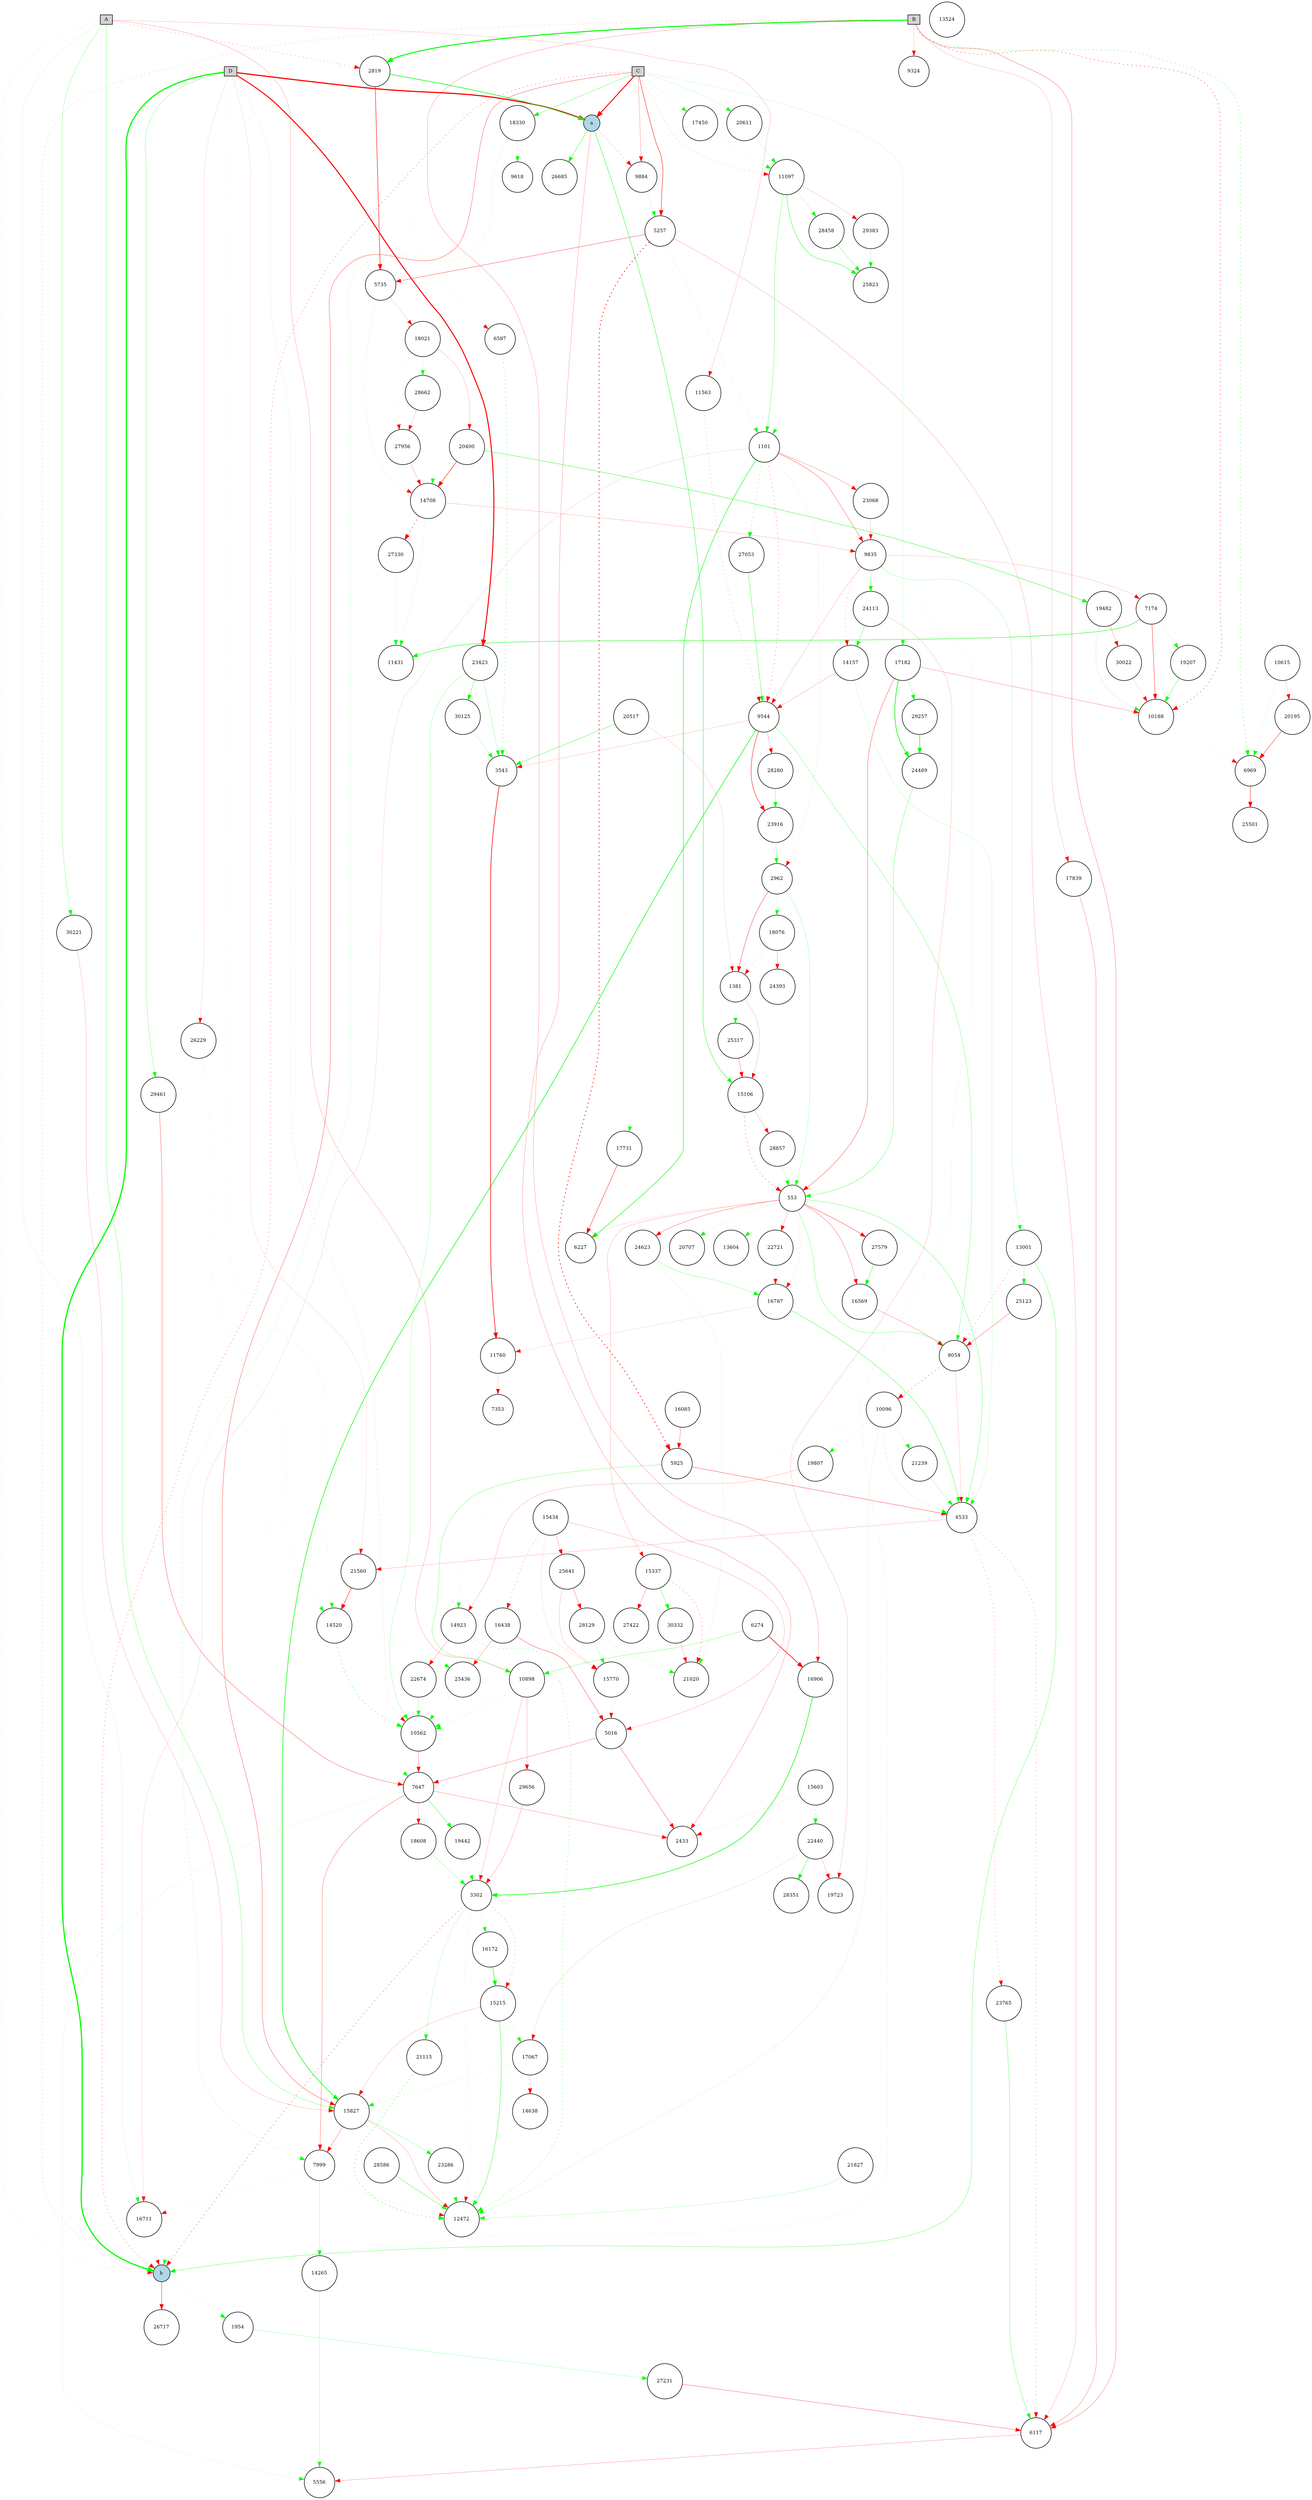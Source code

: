 digraph {
	node [fontsize=9 height=0.2 shape=circle width=0.2]
	A [fillcolor=lightgray shape=box style=filled]
	B [fillcolor=lightgray shape=box style=filled]
	C [fillcolor=lightgray shape=box style=filled]
	D [fillcolor=lightgray shape=box style=filled]
	a [fillcolor=lightblue style=filled]
	b [fillcolor=lightblue style=filled]
	7174 [fillcolor=white style=filled]
	16906 [fillcolor=white style=filled]
	30221 [fillcolor=white style=filled]
	19482 [fillcolor=white style=filled]
	21020 [fillcolor=white style=filled]
	23068 [fillcolor=white style=filled]
	25123 [fillcolor=white style=filled]
	20517 [fillcolor=white style=filled]
	553 [fillcolor=white style=filled]
	17450 [fillcolor=white style=filled]
	25641 [fillcolor=white style=filled]
	24623 [fillcolor=white style=filled]
	24113 [fillcolor=white style=filled]
	16438 [fillcolor=white style=filled]
	21560 [fillcolor=white style=filled]
	26685 [fillcolor=white style=filled]
	29257 [fillcolor=white style=filled]
	15434 [fillcolor=white style=filled]
	14923 [fillcolor=white style=filled]
	1101 [fillcolor=white style=filled]
	6227 [fillcolor=white style=filled]
	26717 [fillcolor=white style=filled]
	27231 [fillcolor=white style=filled]
	18021 [fillcolor=white style=filled]
	5735 [fillcolor=white style=filled]
	9835 [fillcolor=white style=filled]
	9324 [fillcolor=white style=filled]
	26229 [fillcolor=white style=filled]
	28280 [fillcolor=white style=filled]
	21115 [fillcolor=white style=filled]
	30332 [fillcolor=white style=filled]
	6274 [fillcolor=white style=filled]
	20611 [fillcolor=white style=filled]
	5257 [fillcolor=white style=filled]
	22674 [fillcolor=white style=filled]
	10898 [fillcolor=white style=filled]
	18076 [fillcolor=white style=filled]
	9884 [fillcolor=white style=filled]
	11431 [fillcolor=white style=filled]
	17067 [fillcolor=white style=filled]
	18608 [fillcolor=white style=filled]
	12472 [fillcolor=white style=filled]
	7353 [fillcolor=white style=filled]
	16569 [fillcolor=white style=filled]
	14520 [fillcolor=white style=filled]
	28857 [fillcolor=white style=filled]
	28351 [fillcolor=white style=filled]
	22721 [fillcolor=white style=filled]
	27330 [fillcolor=white style=filled]
	29383 [fillcolor=white style=filled]
	13001 [fillcolor=white style=filled]
	13524 [fillcolor=white style=filled]
	16085 [fillcolor=white style=filled]
	23765 [fillcolor=white style=filled]
	25823 [fillcolor=white style=filled]
	20707 [fillcolor=white style=filled]
	20195 [fillcolor=white style=filled]
	25317 [fillcolor=white style=filled]
	3302 [fillcolor=white style=filled]
	15603 [fillcolor=white style=filled]
	23286 [fillcolor=white style=filled]
	21239 [fillcolor=white style=filled]
	15106 [fillcolor=white style=filled]
	2819 [fillcolor=white style=filled]
	19207 [fillcolor=white style=filled]
	19723 [fillcolor=white style=filled]
	29461 [fillcolor=white style=filled]
	17182 [fillcolor=white style=filled]
	27422 [fillcolor=white style=filled]
	13604 [fillcolor=white style=filled]
	5925 [fillcolor=white style=filled]
	28458 [fillcolor=white style=filled]
	11563 [fillcolor=white style=filled]
	16172 [fillcolor=white style=filled]
	14638 [fillcolor=white style=filled]
	27956 [fillcolor=white style=filled]
	6969 [fillcolor=white style=filled]
	7999 [fillcolor=white style=filled]
	10562 [fillcolor=white style=filled]
	17731 [fillcolor=white style=filled]
	21827 [fillcolor=white style=filled]
	30022 [fillcolor=white style=filled]
	16711 [fillcolor=white style=filled]
	9544 [fillcolor=white style=filled]
	24393 [fillcolor=white style=filled]
	14157 [fillcolor=white style=filled]
	11097 [fillcolor=white style=filled]
	25436 [fillcolor=white style=filled]
	19807 [fillcolor=white style=filled]
	1381 [fillcolor=white style=filled]
	23916 [fillcolor=white style=filled]
	15215 [fillcolor=white style=filled]
	10096 [fillcolor=white style=filled]
	14708 [fillcolor=white style=filled]
	8054 [fillcolor=white style=filled]
	10615 [fillcolor=white style=filled]
	23423 [fillcolor=white style=filled]
	2433 [fillcolor=white style=filled]
	2962 [fillcolor=white style=filled]
	16787 [fillcolor=white style=filled]
	9618 [fillcolor=white style=filled]
	5016 [fillcolor=white style=filled]
	18330 [fillcolor=white style=filled]
	15770 [fillcolor=white style=filled]
	25501 [fillcolor=white style=filled]
	1954 [fillcolor=white style=filled]
	22440 [fillcolor=white style=filled]
	24489 [fillcolor=white style=filled]
	28586 [fillcolor=white style=filled]
	27053 [fillcolor=white style=filled]
	30125 [fillcolor=white style=filled]
	17839 [fillcolor=white style=filled]
	20400 [fillcolor=white style=filled]
	5556 [fillcolor=white style=filled]
	4533 [fillcolor=white style=filled]
	14265 [fillcolor=white style=filled]
	6587 [fillcolor=white style=filled]
	27579 [fillcolor=white style=filled]
	10188 [fillcolor=white style=filled]
	15827 [fillcolor=white style=filled]
	3543 [fillcolor=white style=filled]
	29656 [fillcolor=white style=filled]
	7647 [fillcolor=white style=filled]
	28129 [fillcolor=white style=filled]
	6117 [fillcolor=white style=filled]
	15337 [fillcolor=white style=filled]
	11760 [fillcolor=white style=filled]
	19442 [fillcolor=white style=filled]
	28662 [fillcolor=white style=filled]
	D -> 23423 [color=red penwidth=1.887199968423868 style=solid]
	7174 -> 11431 [color=green penwidth=0.7416233952552351 style=solid]
	16711 -> b [color=red penwidth=0.10088848078351019 style=dotted]
	2819 -> a [color=green penwidth=1.0978858406824439 style=solid]
	9544 -> 8054 [color=green penwidth=0.36768001732842603 style=solid]
	7647 -> 18608 [color=red penwidth=0.2006904670442527 style=solid]
	5735 -> 18021 [color=red penwidth=0.15744386876757338 style=solid]
	24623 -> 21020 [color=green penwidth=0.10309751561818149 style=solid]
	15434 -> 5016 [color=red penwidth=0.23637248757751053 style=solid]
	9544 -> 15827 [color=green penwidth=1.0524334525095875 style=solid]
	19442 -> 3302 [color=green penwidth=0.12706480836668327 style=dotted]
	28129 -> 21020 [color=green penwidth=0.11168135433035356 style=solid]
	7999 -> 14265 [color=green penwidth=0.316650439398452 style=solid]
	5257 -> 5925 [color=red penwidth=1.435497064148095 style=dotted]
	10096 -> 12472 [color=green penwidth=0.13890820873829512 style=solid]
	a -> 26685 [color=green penwidth=0.5795718082660899 style=solid]
	10096 -> 19807 [color=green penwidth=0.2641384310630459 style=dotted]
	1101 -> b [color=green penwidth=0.10166164227163532 style=dotted]
	16172 -> 15215 [color=green penwidth=0.8972333301344314 style=solid]
	22440 -> 28351 [color=green penwidth=0.5555740089437402 style=solid]
	23916 -> 2962 [color=green penwidth=0.33187702051072543 style=solid]
	11097 -> 25823 [color=green penwidth=0.6093201466809313 style=solid]
	15827 -> 12472 [color=red penwidth=0.24468464002936063 style=solid]
	25436 -> 10562 [color=green penwidth=0.13396951287305542 style=dotted]
	18021 -> 14708 [color=green penwidth=0.15937274459714404 style=dotted]
	1101 -> 16711 [color=red penwidth=0.13590033582034428 style=solid]
	1101 -> 2962 [color=red penwidth=0.2082827266399197 style=dotted]
	10898 -> 29656 [color=red penwidth=0.26690978647035 style=solid]
	3302 -> 21115 [color=green penwidth=0.22854328122440185 style=solid]
	15215 -> 15827 [color=red penwidth=0.19110682821407443 style=solid]
	1101 -> 9835 [color=red penwidth=0.44010650002179275 style=solid]
	16569 -> 8054 [color=red penwidth=0.3307842689435224 style=solid]
	18076 -> 1381 [color=red penwidth=0.22246412435749854 style=dotted]
	B -> 9324 [color=red penwidth=0.17242420888655643 style=solid]
	9544 -> 28280 [color=red penwidth=0.27354535520795376 style=solid]
	21115 -> 12472 [color=green penwidth=0.7781728877681405 style=dotted]
	22440 -> 17067 [color=red penwidth=0.13103476073868378 style=solid]
	27956 -> 14708 [color=red penwidth=0.2825409534287885 style=solid]
	C -> b [color=red penwidth=0.49338161128630453 style=dotted]
	2962 -> 18076 [color=green penwidth=0.1400223116757557 style=solid]
	15106 -> 28857 [color=red penwidth=0.27065958886952185 style=solid]
	2819 -> 5735 [color=red penwidth=0.8473386781819982 style=solid]
	A -> 15827 [color=green penwidth=0.3615419966176314 style=solid]
	B -> 6969 [color=green penwidth=0.6137453981000002 style=dotted]
	19482 -> 30022 [color=red penwidth=0.3021943681690212 style=solid]
	9835 -> 14157 [color=red penwidth=0.30253266812653734 style=dotted]
	5735 -> 14708 [color=red penwidth=0.1835570439166077 style=dotted]
	28662 -> 27956 [color=red penwidth=0.21809425948532715 style=solid]
	553 -> 27579 [color=red penwidth=0.5305378924599384 style=solid]
	10562 -> 7647 [color=red penwidth=0.3675993267028872 style=solid]
	16438 -> 5016 [color=red penwidth=0.48878231470805955 style=solid]
	B -> 2819 [color=green penwidth=1.873268969788811 style=solid]
	22440 -> 19723 [color=red penwidth=0.27358481555067693 style=solid]
	9835 -> 13001 [color=green penwidth=0.24194780770849553 style=solid]
	C -> 17450 [color=green penwidth=0.10513244025059801 style=solid]
	24489 -> 553 [color=green penwidth=0.4290040092467283 style=solid]
	A -> 2819 [color=red penwidth=0.38347795311305055 style=dotted]
	10898 -> 3302 [color=red penwidth=0.2186611474664828 style=solid]
	D -> b [color=green penwidth=2.257147839275977 style=solid]
	4533 -> 6117 [color=red penwidth=0.36756248776789846 style=dotted]
	18021 -> 28662 [color=green penwidth=0.16354374118834855 style=solid]
	14923 -> 22674 [color=red penwidth=0.2836460381008111 style=solid]
	20517 -> 3543 [color=green penwidth=0.49379554240364043 style=solid]
	17067 -> 15827 [color=green penwidth=0.361233630380309 style=dotted]
	4533 -> 21560 [color=red penwidth=0.22733200110739935 style=solid]
	b -> 1954 [color=green penwidth=0.3289471786206368 style=dotted]
	15770 -> 5016 [color=red penwidth=0.1701271039560059 style=dotted]
	17067 -> 14638 [color=red penwidth=0.6805343007205783 style=dotted]
	9544 -> 3543 [color=red penwidth=0.1819987769321046 style=solid]
	6274 -> 10898 [color=green penwidth=0.35521563004188017 style=solid]
	9835 -> 9544 [color=red penwidth=0.21155956398157907 style=solid]
	10096 -> 21239 [color=green penwidth=0.42280871088441285 style=dotted]
	30125 -> 3543 [color=green penwidth=0.22505289438936266 style=solid]
	21560 -> 14520 [color=red penwidth=0.7658775183651195 style=solid]
	3302 -> 12472 [color=red penwidth=0.1419667971126789 style=dotted]
	23423 -> 10562 [color=green penwidth=0.2715858405572428 style=solid]
	C -> 20611 [color=green penwidth=0.15255762423504077 style=solid]
	7647 -> 5556 [color=green penwidth=0.349003838848996 style=dotted]
	553 -> 16569 [color=red penwidth=0.39730636854115087 style=solid]
	15434 -> 25641 [color=red penwidth=0.30166421279854816 style=solid]
	7999 -> 16711 [color=red penwidth=0.13515449381727682 style=dotted]
	25641 -> 15770 [color=red penwidth=0.21974521354305038 style=solid]
	B -> b [color=red penwidth=0.2638313019229394 style=dotted]
	553 -> 16787 [color=red penwidth=0.2308434388980595 style=dotted]
	20517 -> 1381 [color=red penwidth=0.1508304689289259 style=solid]
	1101 -> 17731 [color=green penwidth=0.16644747124795584 style=dotted]
	1954 -> 27231 [color=green penwidth=0.2521687644836943 style=solid]
	A -> 16711 [color=green penwidth=0.11928032286738127 style=solid]
	13001 -> 8054 [color=red penwidth=0.40096906240318975 style=dotted]
	553 -> 15337 [color=red penwidth=0.23210719439071467 style=solid]
	15337 -> 30332 [color=green penwidth=0.44847331858926065 style=solid]
	D -> 26229 [color=red penwidth=0.1269775081756008 style=solid]
	15215 -> 17067 [color=green penwidth=0.10388542107018908 style=solid]
	14265 -> 5556 [color=green penwidth=0.21710043317040956 style=solid]
	24623 -> 16787 [color=green penwidth=0.3176037354873633 style=solid]
	2962 -> 1381 [color=red penwidth=0.5552647725710768 style=solid]
	26229 -> 14520 [color=green penwidth=0.2030977904301245 style=dotted]
	20400 -> 19482 [color=green penwidth=0.5838332166952153 style=solid]
	18608 -> 3302 [color=green penwidth=0.2870129559382958 style=solid]
	15827 -> 7999 [color=red penwidth=0.381181299452408 style=solid]
	6587 -> 3543 [color=green penwidth=0.5651575913593463 style=dotted]
	7647 -> 2433 [color=red penwidth=0.297148647262392 style=solid]
	B -> 10188 [color=red penwidth=0.695614820198261 style=dotted]
	24113 -> 19723 [color=red penwidth=0.1900987648331136 style=solid]
	5925 -> 10898 [color=green penwidth=0.36363814114649773 style=solid]
	29257 -> 24489 [color=green penwidth=1.0013828093226296 style=solid]
	17182 -> 10188 [color=red penwidth=0.31768443224510035 style=solid]
	D -> 29461 [color=green penwidth=0.33028817187724446 style=solid]
	29383 -> 25823 [color=green penwidth=0.25565414982446977 style=solid]
	15434 -> 15770 [color=red penwidth=0.10636314909048891 style=solid]
	b -> 26717 [color=red penwidth=0.6341918691593251 style=solid]
	553 -> 6227 [color=red penwidth=0.11809692865505138 style=solid]
	5016 -> 7647 [color=red penwidth=0.36161548594561266 style=solid]
	6969 -> 25501 [color=red penwidth=0.6533642864149724 style=solid]
	10096 -> 14923 [color=green penwidth=0.18494257863053754 style=dotted]
	1381 -> 25317 [color=green penwidth=0.11780355808494414 style=dotted]
	18021 -> 20400 [color=red penwidth=0.22190338799142884 style=solid]
	C -> 5257 [color=red penwidth=0.7390393621435654 style=solid]
	14520 -> 25436 [color=green penwidth=0.19863365620868983 style=dotted]
	7174 -> 10188 [color=red penwidth=0.5969205835738614 style=solid]
	C -> a [color=red penwidth=1.6898140597801126 style=solid]
	22674 -> 10562 [color=green penwidth=0.2772642504836387 style=solid]
	18021 -> 27956 [color=red penwidth=0.10172819355494706 style=dotted]
	29461 -> 7647 [color=red penwidth=0.45772279021517115 style=solid]
	C -> 11097 [color=red penwidth=0.26788289449081126 style=dotted]
	14157 -> 4533 [color=green penwidth=0.17172986943496826 style=solid]
	8054 -> 4533 [color=red penwidth=0.17796056731308915 style=solid]
	11097 -> 28458 [color=green penwidth=0.21408743735161032 style=solid]
	27330 -> 11431 [color=green penwidth=0.24128644170811825 style=dotted]
	20195 -> 6969 [color=red penwidth=0.5968755989494227 style=solid]
	15106 -> 553 [color=red penwidth=0.596050596394988 style=dotted]
	10898 -> 10562 [color=green penwidth=0.30132158137424925 style=dotted]
	17182 -> 553 [color=red penwidth=0.4855204310879516 style=solid]
	D -> a [color=red penwidth=2.149186428515756 style=solid]
	9835 -> b [color=green penwidth=0.2699429318662361 style=dotted]
	10096 -> 4533 [color=green penwidth=0.41809301145644073 style=dotted]
	16085 -> 5925 [color=red penwidth=0.38838771951135076 style=solid]
	553 -> 13604 [color=green penwidth=0.1336283325985258 style=dotted]
	30022 -> 10188 [color=red penwidth=0.13466641134787088 style=solid]
	16438 -> 25436 [color=red penwidth=0.2894209344088385 style=solid]
	C -> 15827 [color=red penwidth=0.46807753941054486 style=solid]
	17839 -> 6117 [color=red penwidth=0.35673653960156004 style=solid]
	C -> 18330 [color=green penwidth=0.42315200172965584 style=solid]
	5257 -> 5735 [color=red penwidth=0.4911001517411251 style=solid]
	D -> 7647 [color=green penwidth=0.10998093709501572 style=dotted]
	7174 -> 19207 [color=green penwidth=0.4660736174311775 style=dotted]
	23068 -> 9835 [color=red penwidth=0.19143658796848131 style=solid]
	553 -> 24623 [color=red penwidth=0.38358856180326906 style=solid]
	C -> 17182 [color=green penwidth=0.1517213408315194 style=solid]
	553 -> 4533 [color=green penwidth=0.43042825764190684 style=solid]
	27053 -> 9544 [color=green penwidth=0.5149309722504755 style=solid]
	23423 -> 3543 [color=green penwidth=0.2974272923203421 style=solid]
	5016 -> 2433 [color=red penwidth=0.4572350228844414 style=solid]
	D -> 14520 [color=green penwidth=0.21852311353779136 style=dotted]
	28857 -> 553 [color=green penwidth=0.25212032493208125 style=solid]
	14520 -> 10562 [color=green penwidth=0.6948034773415597 style=dotted]
	15603 -> 22440 [color=green penwidth=0.594338449652287 style=dotted]
	19807 -> 14923 [color=red penwidth=0.21850969366060793 style=solid]
	20611 -> 11097 [color=green penwidth=0.1614129747937642 style=solid]
	13001 -> b [color=green penwidth=0.41645215602116326 style=solid]
	16787 -> 11760 [color=red penwidth=0.1366930090117609 style=solid]
	28280 -> 23916 [color=green penwidth=0.3515737545279407 style=solid]
	553 -> 8054 [color=green penwidth=0.36374757742159647 style=solid]
	C -> 9884 [color=red penwidth=0.3105772301857589 style=solid]
	6274 -> 16906 [color=red penwidth=1.1008651328351813 style=solid]
	18330 -> 7999 [color=green penwidth=0.3792269336393702 style=dotted]
	11760 -> 7353 [color=red penwidth=0.17258428452707075 style=solid]
	14708 -> 11431 [color=green penwidth=0.3318341624471166 style=dotted]
	15337 -> 27422 [color=red penwidth=0.35310373147085006 style=solid]
	3302 -> 16172 [color=green penwidth=0.11754631959788683 style=solid]
	15603 -> 2433 [color=red penwidth=0.23335819610236266 style=dotted]
	1381 -> 15106 [color=red penwidth=0.20042709390987795 style=solid]
	9835 -> 7174 [color=red penwidth=0.1888305648353627 style=solid]
	1101 -> 27053 [color=green penwidth=0.5551086225734475 style=dotted]
	3543 -> 11760 [color=red penwidth=1.1164239849223885 style=solid]
	25123 -> 8054 [color=red penwidth=0.40176381648977677 style=solid]
	D -> 21560 [color=red penwidth=0.12188868266723776 style=solid]
	16906 -> 3302 [color=green penwidth=1.0220759425125587 style=solid]
	18076 -> 24393 [color=red penwidth=0.2946003906394922 style=solid]
	14708 -> 9835 [color=red penwidth=0.22088160729505923 style=solid]
	21239 -> 4533 [color=green penwidth=0.26933721755791545 style=solid]
	B -> 6117 [color=red penwidth=0.3827849959739078 style=solid]
	A -> 10898 [color=red penwidth=0.2547301092632709 style=solid]
	3302 -> 15215 [color=red penwidth=0.3637974649737681 style=dotted]
	21827 -> 12472 [color=green penwidth=0.23337075363322177 style=solid]
	27579 -> 16569 [color=green penwidth=0.5592396650569242 style=solid]
	19207 -> 10188 [color=green penwidth=0.4648472358681516 style=solid]
	14157 -> 9544 [color=red penwidth=0.23989225555283142 style=solid]
	7647 -> 19442 [color=green penwidth=0.561642877694599 style=solid]
	9544 -> 23916 [color=red penwidth=0.7483503263469609 style=solid]
	14923 -> 10562 [color=green penwidth=0.17618421009923374 style=dotted]
	27231 -> 6117 [color=red penwidth=0.4337408070163422 style=solid]
	15337 -> 21020 [color=red penwidth=0.5206029848731959 style=dotted]
	10615 -> 20195 [color=red penwidth=0.19983067766111423 style=solid]
	1101 -> 23068 [color=red penwidth=0.3276564239723744 style=solid]
	23423 -> 30125 [color=green penwidth=0.538020800740213 style=solid]
	7999 -> 12472 [color=red penwidth=0.1635586723051492 style=dotted]
	5925 -> 4533 [color=red penwidth=0.49678130025544376 style=solid]
	1101 -> 9544 [color=red penwidth=0.5092322020893167 style=dotted]
	23286 -> 12472 [color=green penwidth=0.12317138350327839 style=dotted]
	15434 -> 16438 [color=red penwidth=0.4004449985237374 style=dotted]
	30221 -> 15827 [color=red penwidth=0.21443236753419495 style=solid]
	29656 -> 3302 [color=red penwidth=0.2787273459710219 style=solid]
	25823 -> 1101 [color=green penwidth=0.1408133791001912 style=dotted]
	553 -> 22721 [color=red penwidth=0.28327765253182224 style=solid]
	B -> 6587 [color=red penwidth=0.10909170680172449 style=dotted]
	A -> 11563 [color=red penwidth=0.19906065856512423 style=solid]
	9835 -> 24113 [color=green penwidth=0.3742253877663737 style=solid]
	13001 -> 25123 [color=green penwidth=0.3224709834674846 style=solid]
	8054 -> 10096 [color=red penwidth=0.6379945925568364 style=dotted]
	7647 -> 7999 [color=red penwidth=0.4053515902554322 style=solid]
	22721 -> 16787 [color=red penwidth=0.21800298586880457 style=dotted]
	B -> 16906 [color=red penwidth=0.28722354572960285 style=solid]
	15827 -> 23286 [color=green penwidth=0.2656404999341424 style=solid]
	24113 -> 14157 [color=green penwidth=0.45167507813330343 style=solid]
	a -> 9884 [color=red penwidth=0.42487676491160253 style=dotted]
	28458 -> 25823 [color=green penwidth=0.3708721609384582 style=solid]
	9884 -> 5257 [color=green penwidth=0.1555695318901847 style=solid]
	25641 -> 28129 [color=red penwidth=0.42556279197203795 style=solid]
	5257 -> 1101 [color=green penwidth=0.32696121102493725 style=dotted]
	11563 -> 9544 [color=red penwidth=0.31001670407924553 style=dotted]
	3302 -> b [color=red penwidth=0.6054640651720417 style=dotted]
	30332 -> 21020 [color=red penwidth=0.26448426792961155 style=solid]
	A -> b [color=red penwidth=0.16087562571588615 style=dotted]
	17450 -> 11097 [color=green penwidth=0.2465734001581214 style=dotted]
	28586 -> 12472 [color=green penwidth=0.4812657935347764 style=solid]
	10188 -> 6969 [color=red penwidth=0.10415786927180763 style=dotted]
	17731 -> 6227 [color=red penwidth=0.6531287107924851 style=solid]
	1101 -> 6227 [color=green penwidth=0.8694326916960942 style=solid]
	5257 -> 6117 [color=red penwidth=0.23509459840167576 style=solid]
	18330 -> 9618 [color=green penwidth=0.4599387508332071 style=dotted]
	11097 -> 29383 [color=red penwidth=0.18258592596105822 style=solid]
	25317 -> 15106 [color=red penwidth=0.44400030011339253 style=solid]
	15215 -> 12472 [color=green penwidth=0.5594313573546738 style=solid]
	16787 -> 4533 [color=green penwidth=0.5054672536778545 style=solid]
	a -> 2433 [color=red penwidth=0.3007919024987796 style=solid]
	2962 -> 553 [color=green penwidth=0.2718296489661952 style=solid]
	B -> 17839 [color=red penwidth=0.19335529023256992 style=solid]
	D -> 10562 [color=red penwidth=0.21274909841778955 style=dotted]
	28129 -> 15770 [color=green penwidth=0.270669680375176 style=solid]
	17182 -> 24489 [color=green penwidth=1.1866205049333751 style=solid]
	17182 -> 29257 [color=green penwidth=0.3013150232407427 style=solid]
	553 -> 20707 [color=green penwidth=0.37578135997342077 style=dotted]
	a -> 15106 [color=green penwidth=0.6715841134584492 style=solid]
	11097 -> 1101 [color=green penwidth=0.4220783687028603 style=solid]
	6117 -> 5556 [color=red penwidth=0.29677695092171175 style=solid]
	4533 -> 23765 [color=red penwidth=0.35215802219009795 style=dotted]
	14708 -> 27330 [color=red penwidth=0.8520686828890811 style=dotted]
	20400 -> 14708 [color=red penwidth=0.8012506959287989 style=solid]
	14923 -> 12472 [color=green penwidth=0.5276327246058861 style=dotted]
	10615 -> 6969 [color=green penwidth=0.342080869948973 style=dotted]
	19482 -> 10188 [color=green penwidth=0.1801641434765368 style=solid]
	A -> 30221 [color=green penwidth=0.3086717116320489 style=solid]
	23765 -> 6117 [color=green penwidth=0.44058287060374246 style=solid]
}
